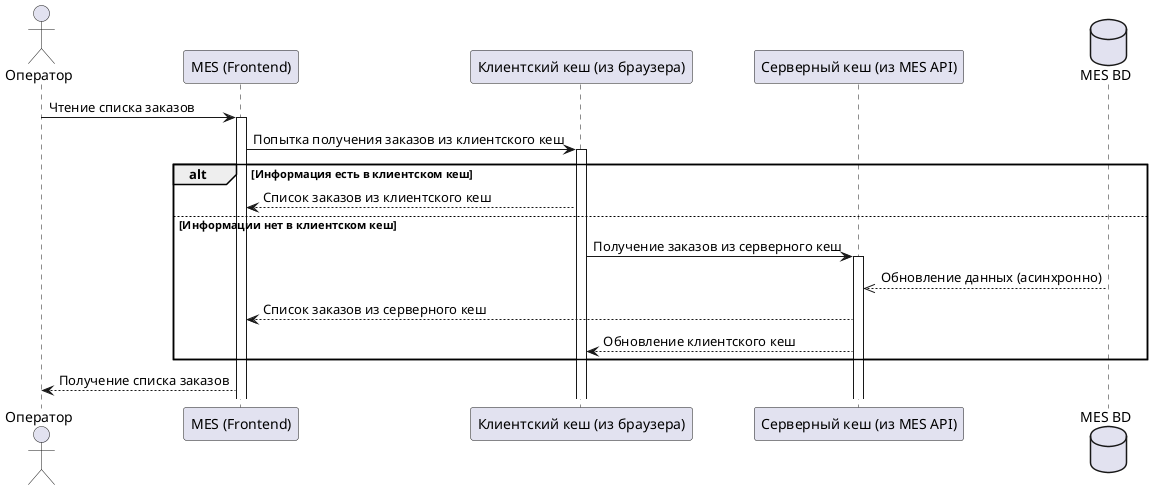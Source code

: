 @startuml
actor "Оператор" as u
participant "MES (Frontend)" as mes
participant "Клиентский кеш (из браузера)" as cl_cache
participant "Серверный кеш (из MES API)" as srv_cache
database "MES BD" as db

u -> mes++: Чтение списка заказов

mes -> cl_cache++: Попытка получения заказов из клиентского кеш
alt Информация есть в клиентском кеш
cl_cache --> mes : Список заказов из клиентского кеш

else Информации нет в клиентском кеш
cl_cache -> srv_cache++ : Получение заказов из серверного кеш
db -->> srv_cache:  Обновление данных (асинхронно)
srv_cache --> mes : Список заказов из серверного кеш
srv_cache --> cl_cache : Обновление клиентского кеш
end

mes --> u : Получение списка заказов

@enduml